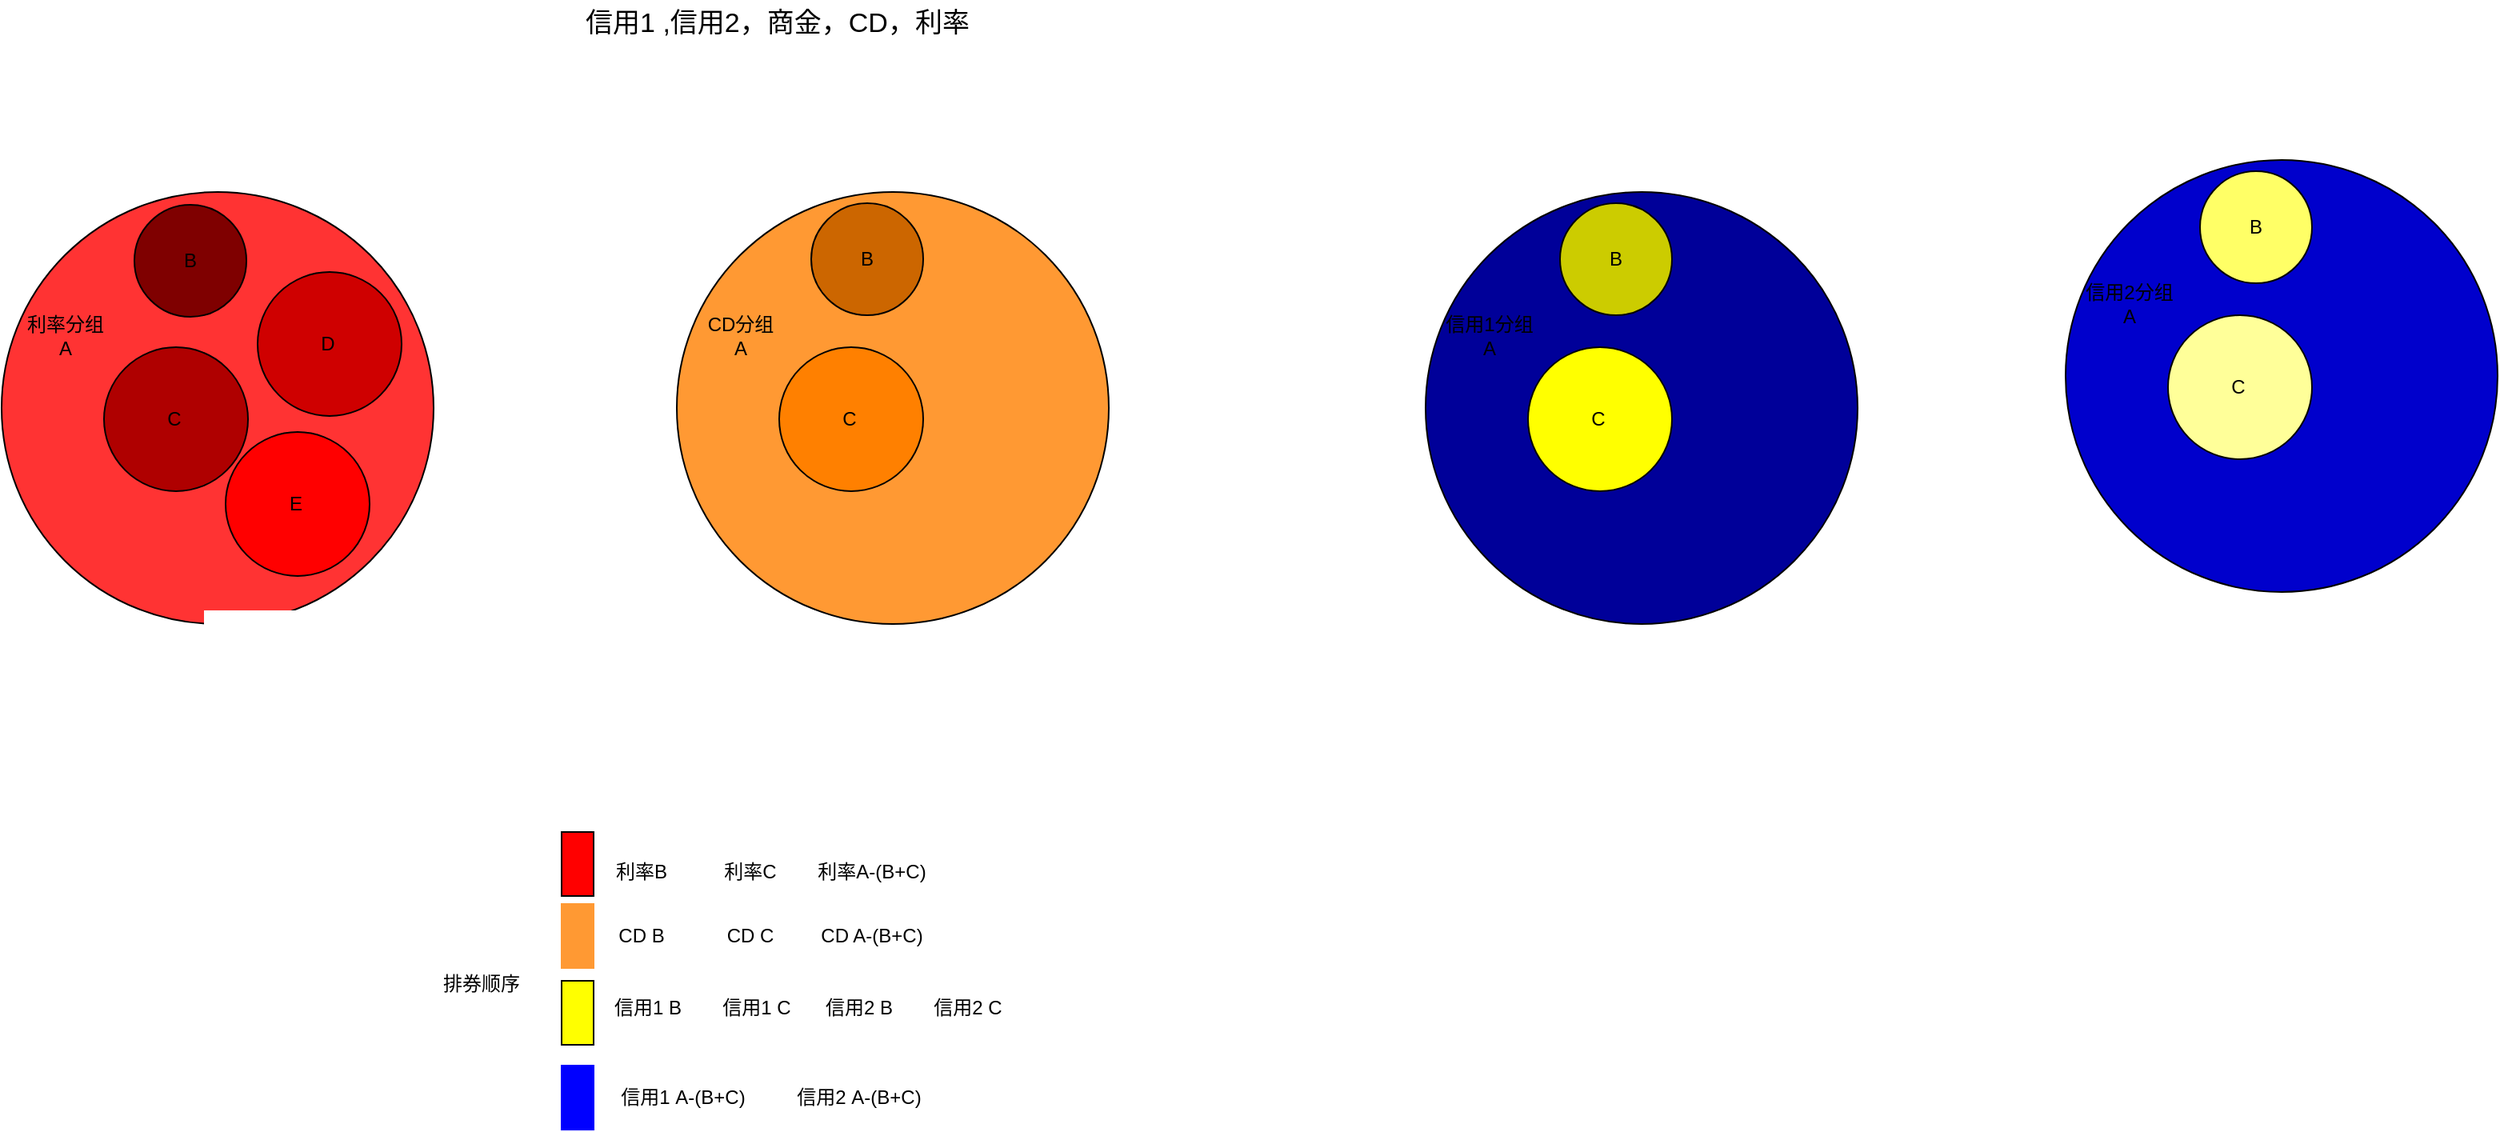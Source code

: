 <mxfile version="24.4.4" type="github">
  <diagram name="Page-1" id="cuxniRh0S-XcieH1EGRX">
    <mxGraphModel dx="1562" dy="2019" grid="1" gridSize="10" guides="1" tooltips="1" connect="1" arrows="1" fold="1" page="1" pageScale="1" pageWidth="827" pageHeight="1169" math="0" shadow="0">
      <root>
        <mxCell id="0" />
        <mxCell id="1" parent="0" />
        <mxCell id="pzeU2sRxU3IxJTgZdXs2-1" value="" style="ellipse;whiteSpace=wrap;html=1;aspect=fixed;fillColor=#FF3333;" parent="1" vertex="1">
          <mxGeometry x="30" y="40" width="270" height="270" as="geometry" />
        </mxCell>
        <mxCell id="pzeU2sRxU3IxJTgZdXs2-2" value="利率分组&lt;br&gt;A" style="text;html=1;strokeColor=none;fillColor=none;align=center;verticalAlign=middle;whiteSpace=wrap;rounded=0;" parent="1" vertex="1">
          <mxGeometry x="40" y="115" width="60" height="30" as="geometry" />
        </mxCell>
        <mxCell id="pzeU2sRxU3IxJTgZdXs2-7" value="" style="group;fillColor=none;" parent="1" vertex="1" connectable="0">
          <mxGeometry x="113" y="48" width="70" height="70" as="geometry" />
        </mxCell>
        <mxCell id="pzeU2sRxU3IxJTgZdXs2-3" value="" style="ellipse;whiteSpace=wrap;html=1;aspect=fixed;fillColor=#7F0000;" parent="pzeU2sRxU3IxJTgZdXs2-7" vertex="1">
          <mxGeometry width="70" height="70" as="geometry" />
        </mxCell>
        <mxCell id="pzeU2sRxU3IxJTgZdXs2-4" value="B" style="text;html=1;strokeColor=none;fillColor=none;align=center;verticalAlign=middle;whiteSpace=wrap;rounded=0;" parent="pzeU2sRxU3IxJTgZdXs2-7" vertex="1">
          <mxGeometry x="5" y="20" width="60" height="30" as="geometry" />
        </mxCell>
        <mxCell id="pzeU2sRxU3IxJTgZdXs2-8" value="" style="group" parent="1" vertex="1" connectable="0">
          <mxGeometry x="94" y="137" width="90" height="90" as="geometry" />
        </mxCell>
        <mxCell id="pzeU2sRxU3IxJTgZdXs2-5" value="" style="ellipse;whiteSpace=wrap;html=1;aspect=fixed;fillColor=#AF0000;" parent="pzeU2sRxU3IxJTgZdXs2-8" vertex="1">
          <mxGeometry width="90" height="90" as="geometry" />
        </mxCell>
        <mxCell id="pzeU2sRxU3IxJTgZdXs2-6" value="C" style="text;html=1;strokeColor=none;fillColor=none;align=center;verticalAlign=middle;whiteSpace=wrap;rounded=0;" parent="pzeU2sRxU3IxJTgZdXs2-8" vertex="1">
          <mxGeometry x="14" y="30" width="60" height="30" as="geometry" />
        </mxCell>
        <mxCell id="r5-Ut91ZBRecWBddgbR_-1" value="" style="ellipse;whiteSpace=wrap;html=1;aspect=fixed;fillColor=#FF9933;" parent="1" vertex="1">
          <mxGeometry x="452" y="40" width="270" height="270" as="geometry" />
        </mxCell>
        <mxCell id="r5-Ut91ZBRecWBddgbR_-2" value="CD分组&lt;br&gt;A" style="text;html=1;strokeColor=none;fillColor=none;align=center;verticalAlign=middle;whiteSpace=wrap;rounded=0;" parent="1" vertex="1">
          <mxGeometry x="462" y="115" width="60" height="30" as="geometry" />
        </mxCell>
        <mxCell id="r5-Ut91ZBRecWBddgbR_-3" value="" style="group" parent="1" vertex="1" connectable="0">
          <mxGeometry x="536" y="47" width="70" height="70" as="geometry" />
        </mxCell>
        <mxCell id="r5-Ut91ZBRecWBddgbR_-4" value="" style="ellipse;whiteSpace=wrap;html=1;aspect=fixed;fillColor=#CC6600;" parent="r5-Ut91ZBRecWBddgbR_-3" vertex="1">
          <mxGeometry width="70" height="70" as="geometry" />
        </mxCell>
        <mxCell id="r5-Ut91ZBRecWBddgbR_-5" value="B" style="text;html=1;strokeColor=none;fillColor=none;align=center;verticalAlign=middle;whiteSpace=wrap;rounded=0;" parent="r5-Ut91ZBRecWBddgbR_-3" vertex="1">
          <mxGeometry x="5" y="20" width="60" height="30" as="geometry" />
        </mxCell>
        <mxCell id="r5-Ut91ZBRecWBddgbR_-6" value="" style="group" parent="1" vertex="1" connectable="0">
          <mxGeometry x="516" y="137" width="90" height="90" as="geometry" />
        </mxCell>
        <mxCell id="r5-Ut91ZBRecWBddgbR_-7" value="" style="ellipse;whiteSpace=wrap;html=1;aspect=fixed;fillColor=#FF8000;" parent="r5-Ut91ZBRecWBddgbR_-6" vertex="1">
          <mxGeometry width="90" height="90" as="geometry" />
        </mxCell>
        <mxCell id="r5-Ut91ZBRecWBddgbR_-8" value="C" style="text;html=1;strokeColor=none;fillColor=none;align=center;verticalAlign=middle;whiteSpace=wrap;rounded=0;" parent="r5-Ut91ZBRecWBddgbR_-6" vertex="1">
          <mxGeometry x="14" y="30" width="60" height="30" as="geometry" />
        </mxCell>
        <mxCell id="r5-Ut91ZBRecWBddgbR_-9" value="" style="ellipse;whiteSpace=wrap;html=1;aspect=fixed;fillColor=#000099;" parent="1" vertex="1">
          <mxGeometry x="920" y="40" width="270" height="270" as="geometry" />
        </mxCell>
        <mxCell id="r5-Ut91ZBRecWBddgbR_-10" value="信用1分组A" style="text;html=1;strokeColor=none;fillColor=none;align=center;verticalAlign=middle;whiteSpace=wrap;rounded=0;" parent="1" vertex="1">
          <mxGeometry x="930" y="115" width="60" height="30" as="geometry" />
        </mxCell>
        <mxCell id="r5-Ut91ZBRecWBddgbR_-11" value="" style="group" parent="1" vertex="1" connectable="0">
          <mxGeometry x="1004" y="47" width="70" height="70" as="geometry" />
        </mxCell>
        <mxCell id="r5-Ut91ZBRecWBddgbR_-12" value="" style="ellipse;whiteSpace=wrap;html=1;aspect=fixed;fillColor=#CCCC00;" parent="r5-Ut91ZBRecWBddgbR_-11" vertex="1">
          <mxGeometry width="70" height="70" as="geometry" />
        </mxCell>
        <mxCell id="r5-Ut91ZBRecWBddgbR_-13" value="B" style="text;html=1;strokeColor=none;fillColor=none;align=center;verticalAlign=middle;whiteSpace=wrap;rounded=0;" parent="r5-Ut91ZBRecWBddgbR_-11" vertex="1">
          <mxGeometry x="5" y="20" width="60" height="30" as="geometry" />
        </mxCell>
        <mxCell id="r5-Ut91ZBRecWBddgbR_-14" value="" style="group" parent="1" vertex="1" connectable="0">
          <mxGeometry x="984" y="137" width="90" height="90" as="geometry" />
        </mxCell>
        <mxCell id="r5-Ut91ZBRecWBddgbR_-15" value="" style="ellipse;whiteSpace=wrap;html=1;aspect=fixed;fillColor=#FFFF00;" parent="r5-Ut91ZBRecWBddgbR_-14" vertex="1">
          <mxGeometry width="90" height="90" as="geometry" />
        </mxCell>
        <mxCell id="r5-Ut91ZBRecWBddgbR_-16" value="C" style="text;html=1;strokeColor=none;fillColor=none;align=center;verticalAlign=middle;whiteSpace=wrap;rounded=0;" parent="r5-Ut91ZBRecWBddgbR_-14" vertex="1">
          <mxGeometry x="14" y="30" width="60" height="30" as="geometry" />
        </mxCell>
        <mxCell id="r5-Ut91ZBRecWBddgbR_-17" value="" style="ellipse;whiteSpace=wrap;html=1;aspect=fixed;fillColor=#0000CC;" parent="1" vertex="1">
          <mxGeometry x="1320" y="20" width="270" height="270" as="geometry" />
        </mxCell>
        <mxCell id="r5-Ut91ZBRecWBddgbR_-18" value="信用2分组A" style="text;html=1;strokeColor=none;fillColor=none;align=center;verticalAlign=middle;whiteSpace=wrap;rounded=0;" parent="1" vertex="1">
          <mxGeometry x="1330" y="95" width="60" height="30" as="geometry" />
        </mxCell>
        <mxCell id="r5-Ut91ZBRecWBddgbR_-19" value="" style="group" parent="1" vertex="1" connectable="0">
          <mxGeometry x="1404" y="27" width="70" height="70" as="geometry" />
        </mxCell>
        <mxCell id="r5-Ut91ZBRecWBddgbR_-20" value="" style="ellipse;whiteSpace=wrap;html=1;aspect=fixed;fillColor=#FFFF66;" parent="r5-Ut91ZBRecWBddgbR_-19" vertex="1">
          <mxGeometry width="70" height="70" as="geometry" />
        </mxCell>
        <mxCell id="r5-Ut91ZBRecWBddgbR_-21" value="B" style="text;html=1;strokeColor=none;fillColor=none;align=center;verticalAlign=middle;whiteSpace=wrap;rounded=0;" parent="r5-Ut91ZBRecWBddgbR_-19" vertex="1">
          <mxGeometry x="5" y="20" width="60" height="30" as="geometry" />
        </mxCell>
        <mxCell id="r5-Ut91ZBRecWBddgbR_-22" value="" style="group" parent="1" vertex="1" connectable="0">
          <mxGeometry x="1384" y="117" width="90" height="90" as="geometry" />
        </mxCell>
        <mxCell id="r5-Ut91ZBRecWBddgbR_-23" value="" style="ellipse;whiteSpace=wrap;html=1;aspect=fixed;fillColor=#FFFF99;" parent="r5-Ut91ZBRecWBddgbR_-22" vertex="1">
          <mxGeometry width="90" height="90" as="geometry" />
        </mxCell>
        <mxCell id="r5-Ut91ZBRecWBddgbR_-24" value="C" style="text;html=1;strokeColor=none;fillColor=none;align=center;verticalAlign=middle;whiteSpace=wrap;rounded=0;" parent="r5-Ut91ZBRecWBddgbR_-22" vertex="1">
          <mxGeometry x="14" y="30" width="60" height="30" as="geometry" />
        </mxCell>
        <mxCell id="r5-Ut91ZBRecWBddgbR_-25" value="" style="rounded=0;whiteSpace=wrap;html=1;rotation=90;fillColor=#FF0000;" parent="1" vertex="1">
          <mxGeometry x="370" y="450" width="40" height="20" as="geometry" />
        </mxCell>
        <mxCell id="r5-Ut91ZBRecWBddgbR_-26" value="" style="rounded=0;whiteSpace=wrap;html=1;rotation=90;strokeColor=#FF9933;fillColor=#FF9933;" parent="1" vertex="1">
          <mxGeometry x="370" y="495" width="40" height="20" as="geometry" />
        </mxCell>
        <mxCell id="r5-Ut91ZBRecWBddgbR_-27" value="" style="rounded=0;whiteSpace=wrap;html=1;rotation=90;fillColor=#FFFF00;" parent="1" vertex="1">
          <mxGeometry x="370" y="543" width="40" height="20" as="geometry" />
        </mxCell>
        <mxCell id="r5-Ut91ZBRecWBddgbR_-28" value="" style="rounded=0;whiteSpace=wrap;html=1;rotation=90;strokeColor=#0000FF;fillColor=#0000FF;" parent="1" vertex="1">
          <mxGeometry x="370" y="596" width="40" height="20" as="geometry" />
        </mxCell>
        <mxCell id="r5-Ut91ZBRecWBddgbR_-29" value="排券顺序" style="text;html=1;strokeColor=none;fillColor=none;align=center;verticalAlign=middle;whiteSpace=wrap;rounded=0;" parent="1" vertex="1">
          <mxGeometry x="300" y="520" width="60" height="30" as="geometry" />
        </mxCell>
        <mxCell id="r5-Ut91ZBRecWBddgbR_-30" value="利率B" style="text;html=1;strokeColor=none;fillColor=none;align=center;verticalAlign=middle;whiteSpace=wrap;rounded=0;" parent="1" vertex="1">
          <mxGeometry x="400" y="450" width="60" height="30" as="geometry" />
        </mxCell>
        <mxCell id="r5-Ut91ZBRecWBddgbR_-31" value="利率C" style="text;html=1;strokeColor=none;fillColor=none;align=center;verticalAlign=middle;whiteSpace=wrap;rounded=0;" parent="1" vertex="1">
          <mxGeometry x="468" y="450" width="60" height="30" as="geometry" />
        </mxCell>
        <mxCell id="r5-Ut91ZBRecWBddgbR_-32" value="利率A-(B+C)" style="text;html=1;strokeColor=none;fillColor=none;align=center;verticalAlign=middle;whiteSpace=wrap;rounded=0;" parent="1" vertex="1">
          <mxGeometry x="528" y="450" width="92" height="30" as="geometry" />
        </mxCell>
        <mxCell id="r5-Ut91ZBRecWBddgbR_-33" value="CD B" style="text;html=1;strokeColor=none;fillColor=none;align=center;verticalAlign=middle;whiteSpace=wrap;rounded=0;" parent="1" vertex="1">
          <mxGeometry x="400" y="490" width="60" height="30" as="geometry" />
        </mxCell>
        <mxCell id="r5-Ut91ZBRecWBddgbR_-34" value="CD C" style="text;html=1;strokeColor=none;fillColor=none;align=center;verticalAlign=middle;whiteSpace=wrap;rounded=0;" parent="1" vertex="1">
          <mxGeometry x="468" y="490" width="60" height="30" as="geometry" />
        </mxCell>
        <mxCell id="r5-Ut91ZBRecWBddgbR_-35" value="CD A-(B+C)" style="text;html=1;strokeColor=none;fillColor=none;align=center;verticalAlign=middle;whiteSpace=wrap;rounded=0;" parent="1" vertex="1">
          <mxGeometry x="528" y="490" width="92" height="30" as="geometry" />
        </mxCell>
        <mxCell id="r5-Ut91ZBRecWBddgbR_-36" value="信用1 B" style="text;html=1;strokeColor=none;fillColor=none;align=center;verticalAlign=middle;whiteSpace=wrap;rounded=0;" parent="1" vertex="1">
          <mxGeometry x="404" y="535" width="60" height="30" as="geometry" />
        </mxCell>
        <mxCell id="r5-Ut91ZBRecWBddgbR_-37" value="信用1 C" style="text;html=1;strokeColor=none;fillColor=none;align=center;verticalAlign=middle;whiteSpace=wrap;rounded=0;" parent="1" vertex="1">
          <mxGeometry x="472" y="535" width="60" height="30" as="geometry" />
        </mxCell>
        <mxCell id="r5-Ut91ZBRecWBddgbR_-39" value="信用2 B" style="text;html=1;strokeColor=none;fillColor=none;align=center;verticalAlign=middle;whiteSpace=wrap;rounded=0;" parent="1" vertex="1">
          <mxGeometry x="536" y="535" width="60" height="30" as="geometry" />
        </mxCell>
        <mxCell id="r5-Ut91ZBRecWBddgbR_-40" value="信用2 C" style="text;html=1;strokeColor=none;fillColor=none;align=center;verticalAlign=middle;whiteSpace=wrap;rounded=0;" parent="1" vertex="1">
          <mxGeometry x="604" y="535" width="60" height="30" as="geometry" />
        </mxCell>
        <mxCell id="r5-Ut91ZBRecWBddgbR_-41" value="信用1 A-(B+C)" style="text;html=1;strokeColor=none;fillColor=none;align=center;verticalAlign=middle;whiteSpace=wrap;rounded=0;" parent="1" vertex="1">
          <mxGeometry x="410" y="591" width="92" height="30" as="geometry" />
        </mxCell>
        <mxCell id="r5-Ut91ZBRecWBddgbR_-42" value="信用2 A-(B+C)" style="text;html=1;strokeColor=none;fillColor=none;align=center;verticalAlign=middle;whiteSpace=wrap;rounded=0;" parent="1" vertex="1">
          <mxGeometry x="520" y="591" width="92" height="30" as="geometry" />
        </mxCell>
        <mxCell id="r5-Ut91ZBRecWBddgbR_-43" value="信用1 ,信用2，商金，CD，利率" style="text;html=1;strokeColor=none;fillColor=none;align=center;verticalAlign=middle;whiteSpace=wrap;rounded=0;fontSize=17;" parent="1" vertex="1">
          <mxGeometry x="320" y="-80" width="390" height="30" as="geometry" />
        </mxCell>
        <mxCell id="6URhEcZEZ6gVvSvbqy2s-1" value="" style="group" vertex="1" connectable="0" parent="1">
          <mxGeometry x="190" y="90" width="90" height="90" as="geometry" />
        </mxCell>
        <mxCell id="6URhEcZEZ6gVvSvbqy2s-2" value="" style="ellipse;whiteSpace=wrap;html=1;aspect=fixed;fillColor=#CF0000;" vertex="1" parent="6URhEcZEZ6gVvSvbqy2s-1">
          <mxGeometry width="90" height="90" as="geometry" />
        </mxCell>
        <mxCell id="6URhEcZEZ6gVvSvbqy2s-3" value="D" style="text;html=1;strokeColor=none;fillColor=none;align=center;verticalAlign=middle;whiteSpace=wrap;rounded=0;" vertex="1" parent="6URhEcZEZ6gVvSvbqy2s-1">
          <mxGeometry x="14" y="30" width="60" height="30" as="geometry" />
        </mxCell>
        <mxCell id="6URhEcZEZ6gVvSvbqy2s-4" value="" style="group" vertex="1" connectable="0" parent="1">
          <mxGeometry x="170" y="190" width="90" height="90" as="geometry" />
        </mxCell>
        <mxCell id="6URhEcZEZ6gVvSvbqy2s-5" value="" style="ellipse;whiteSpace=wrap;html=1;aspect=fixed;fillColor=#FF0000;" vertex="1" parent="6URhEcZEZ6gVvSvbqy2s-4">
          <mxGeometry width="90" height="90" as="geometry" />
        </mxCell>
        <mxCell id="6URhEcZEZ6gVvSvbqy2s-6" value="E" style="text;html=1;strokeColor=none;fillColor=none;align=center;verticalAlign=middle;whiteSpace=wrap;rounded=0;" vertex="1" parent="6URhEcZEZ6gVvSvbqy2s-4">
          <mxGeometry x="14" y="30" width="60" height="30" as="geometry" />
        </mxCell>
      </root>
    </mxGraphModel>
  </diagram>
</mxfile>
